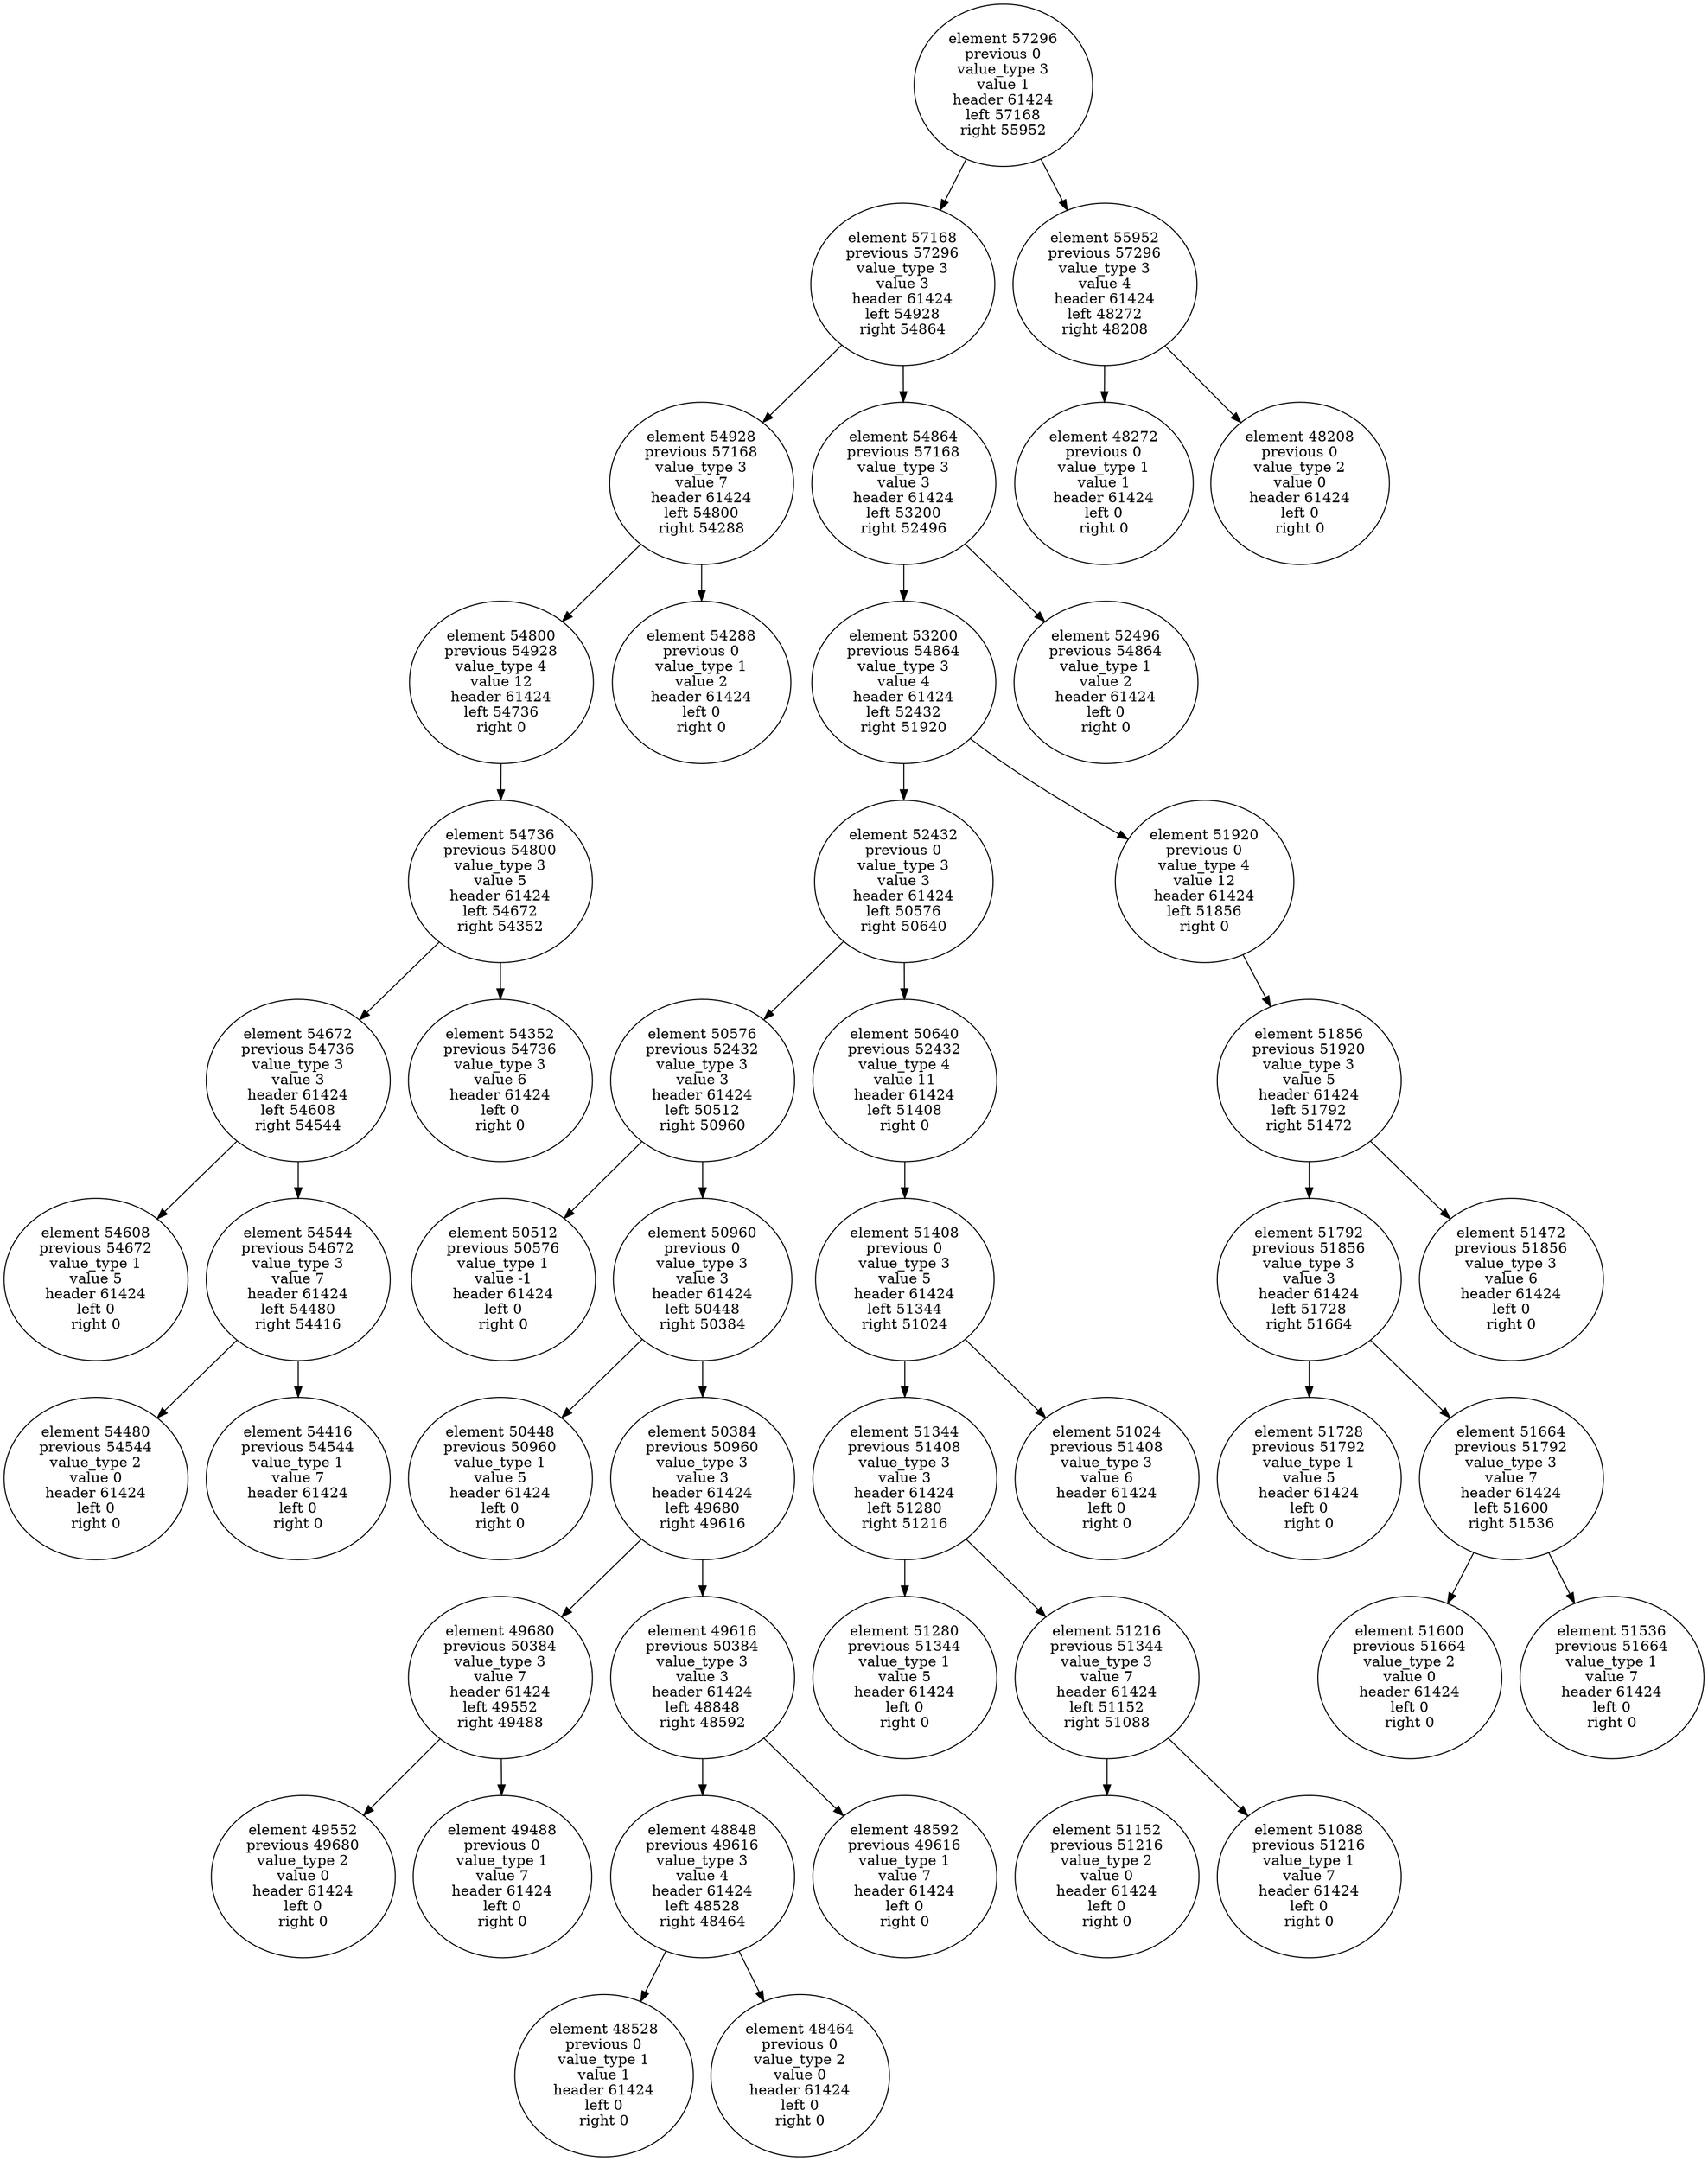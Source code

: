 digraph G{
"element 57296
previous 0
value_type 3
value 1
header 61424
left 57168
right 55952"->"element 57168
previous 57296
value_type 3
value 3
header 61424
left 54928
right 54864""element 57168
previous 57296
value_type 3
value 3
header 61424
left 54928
right 54864"->"element 54928
previous 57168
value_type 3
value 7
header 61424
left 54800
right 54288""element 54928
previous 57168
value_type 3
value 7
header 61424
left 54800
right 54288"->"element 54800
previous 54928
value_type 4
value 12
header 61424
left 54736
right 0""element 54800
previous 54928
value_type 4
value 12
header 61424
left 54736
right 0"->"element 54736
previous 54800
value_type 3
value 5
header 61424
left 54672
right 54352""element 54736
previous 54800
value_type 3
value 5
header 61424
left 54672
right 54352"->"element 54672
previous 54736
value_type 3
value 3
header 61424
left 54608
right 54544""element 54672
previous 54736
value_type 3
value 3
header 61424
left 54608
right 54544"->"element 54608
previous 54672
value_type 1
value 5
header 61424
left 0
right 0""element 54672
previous 54736
value_type 3
value 3
header 61424
left 54608
right 54544"->"element 54544
previous 54672
value_type 3
value 7
header 61424
left 54480
right 54416""element 54544
previous 54672
value_type 3
value 7
header 61424
left 54480
right 54416"->"element 54480
previous 54544
value_type 2
value 0
header 61424
left 0
right 0""element 54544
previous 54672
value_type 3
value 7
header 61424
left 54480
right 54416"->"element 54416
previous 54544
value_type 1
value 7
header 61424
left 0
right 0""element 54736
previous 54800
value_type 3
value 5
header 61424
left 54672
right 54352"->"element 54352
previous 54736
value_type 3
value 6
header 61424
left 0
right 0""element 54928
previous 57168
value_type 3
value 7
header 61424
left 54800
right 54288"->"element 54288
previous 0
value_type 1
value 2
header 61424
left 0
right 0""element 57168
previous 57296
value_type 3
value 3
header 61424
left 54928
right 54864"->"element 54864
previous 57168
value_type 3
value 3
header 61424
left 53200
right 52496""element 54864
previous 57168
value_type 3
value 3
header 61424
left 53200
right 52496"->"element 53200
previous 54864
value_type 3
value 4
header 61424
left 52432
right 51920""element 53200
previous 54864
value_type 3
value 4
header 61424
left 52432
right 51920"->"element 52432
previous 0
value_type 3
value 3
header 61424
left 50576
right 50640""element 52432
previous 0
value_type 3
value 3
header 61424
left 50576
right 50640"->"element 50576
previous 52432
value_type 3
value 3
header 61424
left 50512
right 50960""element 50576
previous 52432
value_type 3
value 3
header 61424
left 50512
right 50960"->"element 50512
previous 50576
value_type 1
value -1
header 61424
left 0
right 0""element 50576
previous 52432
value_type 3
value 3
header 61424
left 50512
right 50960"->"element 50960
previous 0
value_type 3
value 3
header 61424
left 50448
right 50384""element 50960
previous 0
value_type 3
value 3
header 61424
left 50448
right 50384"->"element 50448
previous 50960
value_type 1
value 5
header 61424
left 0
right 0""element 50960
previous 0
value_type 3
value 3
header 61424
left 50448
right 50384"->"element 50384
previous 50960
value_type 3
value 3
header 61424
left 49680
right 49616""element 50384
previous 50960
value_type 3
value 3
header 61424
left 49680
right 49616"->"element 49680
previous 50384
value_type 3
value 7
header 61424
left 49552
right 49488""element 49680
previous 50384
value_type 3
value 7
header 61424
left 49552
right 49488"->"element 49552
previous 49680
value_type 2
value 0
header 61424
left 0
right 0""element 49680
previous 50384
value_type 3
value 7
header 61424
left 49552
right 49488"->"element 49488
previous 0
value_type 1
value 7
header 61424
left 0
right 0""element 50384
previous 50960
value_type 3
value 3
header 61424
left 49680
right 49616"->"element 49616
previous 50384
value_type 3
value 3
header 61424
left 48848
right 48592""element 49616
previous 50384
value_type 3
value 3
header 61424
left 48848
right 48592"->"element 48848
previous 49616
value_type 3
value 4
header 61424
left 48528
right 48464""element 48848
previous 49616
value_type 3
value 4
header 61424
left 48528
right 48464"->"element 48528
previous 0
value_type 1
value 1
header 61424
left 0
right 0""element 48848
previous 49616
value_type 3
value 4
header 61424
left 48528
right 48464"->"element 48464
previous 0
value_type 2
value 0
header 61424
left 0
right 0""element 49616
previous 50384
value_type 3
value 3
header 61424
left 48848
right 48592"->"element 48592
previous 49616
value_type 1
value 7
header 61424
left 0
right 0""element 52432
previous 0
value_type 3
value 3
header 61424
left 50576
right 50640"->"element 50640
previous 52432
value_type 4
value 11
header 61424
left 51408
right 0""element 50640
previous 52432
value_type 4
value 11
header 61424
left 51408
right 0"->"element 51408
previous 0
value_type 3
value 5
header 61424
left 51344
right 51024""element 51408
previous 0
value_type 3
value 5
header 61424
left 51344
right 51024"->"element 51344
previous 51408
value_type 3
value 3
header 61424
left 51280
right 51216""element 51344
previous 51408
value_type 3
value 3
header 61424
left 51280
right 51216"->"element 51280
previous 51344
value_type 1
value 5
header 61424
left 0
right 0""element 51344
previous 51408
value_type 3
value 3
header 61424
left 51280
right 51216"->"element 51216
previous 51344
value_type 3
value 7
header 61424
left 51152
right 51088""element 51216
previous 51344
value_type 3
value 7
header 61424
left 51152
right 51088"->"element 51152
previous 51216
value_type 2
value 0
header 61424
left 0
right 0""element 51216
previous 51344
value_type 3
value 7
header 61424
left 51152
right 51088"->"element 51088
previous 51216
value_type 1
value 7
header 61424
left 0
right 0""element 51408
previous 0
value_type 3
value 5
header 61424
left 51344
right 51024"->"element 51024
previous 51408
value_type 3
value 6
header 61424
left 0
right 0""element 53200
previous 54864
value_type 3
value 4
header 61424
left 52432
right 51920"->"element 51920
previous 0
value_type 4
value 12
header 61424
left 51856
right 0""element 51920
previous 0
value_type 4
value 12
header 61424
left 51856
right 0"->"element 51856
previous 51920
value_type 3
value 5
header 61424
left 51792
right 51472""element 51856
previous 51920
value_type 3
value 5
header 61424
left 51792
right 51472"->"element 51792
previous 51856
value_type 3
value 3
header 61424
left 51728
right 51664""element 51792
previous 51856
value_type 3
value 3
header 61424
left 51728
right 51664"->"element 51728
previous 51792
value_type 1
value 5
header 61424
left 0
right 0""element 51792
previous 51856
value_type 3
value 3
header 61424
left 51728
right 51664"->"element 51664
previous 51792
value_type 3
value 7
header 61424
left 51600
right 51536""element 51664
previous 51792
value_type 3
value 7
header 61424
left 51600
right 51536"->"element 51600
previous 51664
value_type 2
value 0
header 61424
left 0
right 0""element 51664
previous 51792
value_type 3
value 7
header 61424
left 51600
right 51536"->"element 51536
previous 51664
value_type 1
value 7
header 61424
left 0
right 0""element 51856
previous 51920
value_type 3
value 5
header 61424
left 51792
right 51472"->"element 51472
previous 51856
value_type 3
value 6
header 61424
left 0
right 0""element 54864
previous 57168
value_type 3
value 3
header 61424
left 53200
right 52496"->"element 52496
previous 54864
value_type 1
value 2
header 61424
left 0
right 0""element 57296
previous 0
value_type 3
value 1
header 61424
left 57168
right 55952"->"element 55952
previous 57296
value_type 3
value 4
header 61424
left 48272
right 48208""element 55952
previous 57296
value_type 3
value 4
header 61424
left 48272
right 48208"->"element 48272
previous 0
value_type 1
value 1
header 61424
left 0
right 0""element 55952
previous 57296
value_type 3
value 4
header 61424
left 48272
right 48208"->"element 48208
previous 0
value_type 2
value 0
header 61424
left 0
right 0"}